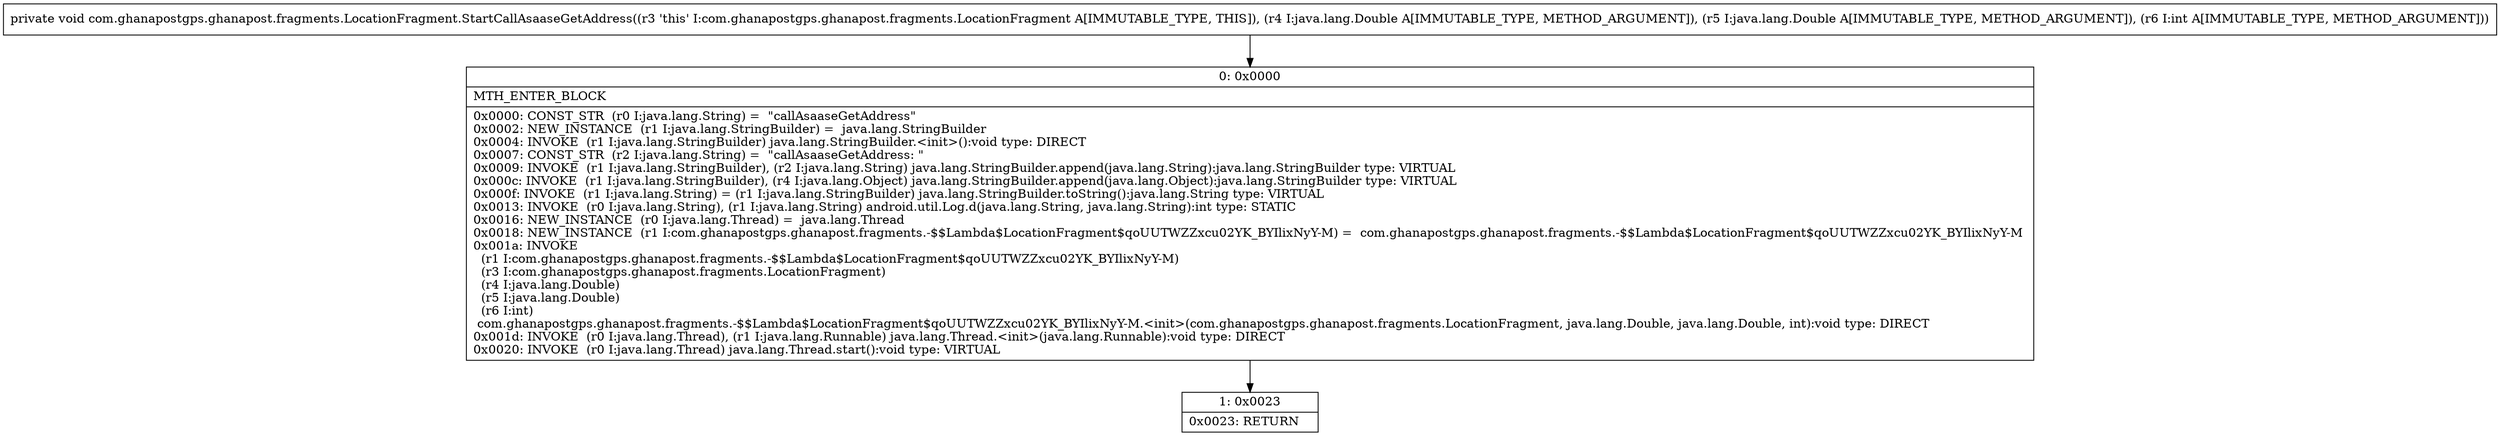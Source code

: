 digraph "CFG forcom.ghanapostgps.ghanapost.fragments.LocationFragment.StartCallAsaaseGetAddress(Ljava\/lang\/Double;Ljava\/lang\/Double;I)V" {
Node_0 [shape=record,label="{0\:\ 0x0000|MTH_ENTER_BLOCK\l|0x0000: CONST_STR  (r0 I:java.lang.String) =  \"callAsaaseGetAddress\" \l0x0002: NEW_INSTANCE  (r1 I:java.lang.StringBuilder) =  java.lang.StringBuilder \l0x0004: INVOKE  (r1 I:java.lang.StringBuilder) java.lang.StringBuilder.\<init\>():void type: DIRECT \l0x0007: CONST_STR  (r2 I:java.lang.String) =  \"callAsaaseGetAddress: \" \l0x0009: INVOKE  (r1 I:java.lang.StringBuilder), (r2 I:java.lang.String) java.lang.StringBuilder.append(java.lang.String):java.lang.StringBuilder type: VIRTUAL \l0x000c: INVOKE  (r1 I:java.lang.StringBuilder), (r4 I:java.lang.Object) java.lang.StringBuilder.append(java.lang.Object):java.lang.StringBuilder type: VIRTUAL \l0x000f: INVOKE  (r1 I:java.lang.String) = (r1 I:java.lang.StringBuilder) java.lang.StringBuilder.toString():java.lang.String type: VIRTUAL \l0x0013: INVOKE  (r0 I:java.lang.String), (r1 I:java.lang.String) android.util.Log.d(java.lang.String, java.lang.String):int type: STATIC \l0x0016: NEW_INSTANCE  (r0 I:java.lang.Thread) =  java.lang.Thread \l0x0018: NEW_INSTANCE  (r1 I:com.ghanapostgps.ghanapost.fragments.\-$$Lambda$LocationFragment$qoUUTWZZxcu02YK_BYIlixNyY\-M) =  com.ghanapostgps.ghanapost.fragments.\-$$Lambda$LocationFragment$qoUUTWZZxcu02YK_BYIlixNyY\-M \l0x001a: INVOKE  \l  (r1 I:com.ghanapostgps.ghanapost.fragments.\-$$Lambda$LocationFragment$qoUUTWZZxcu02YK_BYIlixNyY\-M)\l  (r3 I:com.ghanapostgps.ghanapost.fragments.LocationFragment)\l  (r4 I:java.lang.Double)\l  (r5 I:java.lang.Double)\l  (r6 I:int)\l com.ghanapostgps.ghanapost.fragments.\-$$Lambda$LocationFragment$qoUUTWZZxcu02YK_BYIlixNyY\-M.\<init\>(com.ghanapostgps.ghanapost.fragments.LocationFragment, java.lang.Double, java.lang.Double, int):void type: DIRECT \l0x001d: INVOKE  (r0 I:java.lang.Thread), (r1 I:java.lang.Runnable) java.lang.Thread.\<init\>(java.lang.Runnable):void type: DIRECT \l0x0020: INVOKE  (r0 I:java.lang.Thread) java.lang.Thread.start():void type: VIRTUAL \l}"];
Node_1 [shape=record,label="{1\:\ 0x0023|0x0023: RETURN   \l}"];
MethodNode[shape=record,label="{private void com.ghanapostgps.ghanapost.fragments.LocationFragment.StartCallAsaaseGetAddress((r3 'this' I:com.ghanapostgps.ghanapost.fragments.LocationFragment A[IMMUTABLE_TYPE, THIS]), (r4 I:java.lang.Double A[IMMUTABLE_TYPE, METHOD_ARGUMENT]), (r5 I:java.lang.Double A[IMMUTABLE_TYPE, METHOD_ARGUMENT]), (r6 I:int A[IMMUTABLE_TYPE, METHOD_ARGUMENT])) }"];
MethodNode -> Node_0;
Node_0 -> Node_1;
}

